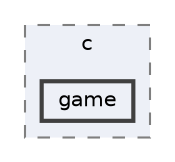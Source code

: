 digraph "src/c/game"
{
 // LATEX_PDF_SIZE
  bgcolor="transparent";
  edge [fontname=Helvetica,fontsize=10,labelfontname=Helvetica,labelfontsize=10];
  node [fontname=Helvetica,fontsize=10,shape=box,height=0.2,width=0.4];
  compound=true
  subgraph clusterdir_3b19ecf29356981f494745fbef7e56bf {
    graph [ bgcolor="#edf0f7", pencolor="grey50", label="c", fontname=Helvetica,fontsize=10 style="filled,dashed", URL="dir_3b19ecf29356981f494745fbef7e56bf.html",tooltip=""]
  dir_4577e3e26418e81245e5e2782fdb5624 [label="game", fillcolor="#edf0f7", color="grey25", style="filled,bold", URL="dir_4577e3e26418e81245e5e2782fdb5624.html",tooltip=""];
  }
}
